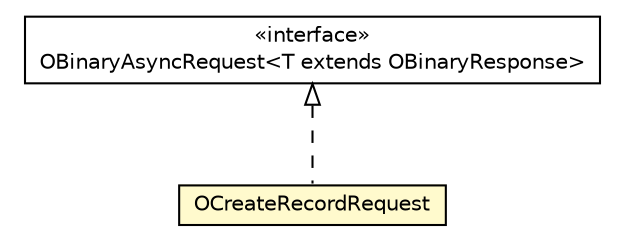 #!/usr/local/bin/dot
#
# Class diagram 
# Generated by UMLGraph version R5_6-24-gf6e263 (http://www.umlgraph.org/)
#

digraph G {
	edge [fontname="Helvetica",fontsize=10,labelfontname="Helvetica",labelfontsize=10];
	node [fontname="Helvetica",fontsize=10,shape=plaintext];
	nodesep=0.25;
	ranksep=0.5;
	// com.orientechnologies.orient.client.remote.OBinaryAsyncRequest<T extends com.orientechnologies.orient.client.remote.OBinaryResponse>
	c2388646 [label=<<table title="com.orientechnologies.orient.client.remote.OBinaryAsyncRequest" border="0" cellborder="1" cellspacing="0" cellpadding="2" port="p" href="../OBinaryAsyncRequest.html">
		<tr><td><table border="0" cellspacing="0" cellpadding="1">
<tr><td align="center" balign="center"> &#171;interface&#187; </td></tr>
<tr><td align="center" balign="center"> OBinaryAsyncRequest&lt;T extends OBinaryResponse&gt; </td></tr>
		</table></td></tr>
		</table>>, URL="../OBinaryAsyncRequest.html", fontname="Helvetica", fontcolor="black", fontsize=10.0];
	// com.orientechnologies.orient.client.remote.message.OCreateRecordRequest
	c2388705 [label=<<table title="com.orientechnologies.orient.client.remote.message.OCreateRecordRequest" border="0" cellborder="1" cellspacing="0" cellpadding="2" port="p" bgcolor="lemonChiffon" href="./OCreateRecordRequest.html">
		<tr><td><table border="0" cellspacing="0" cellpadding="1">
<tr><td align="center" balign="center"> OCreateRecordRequest </td></tr>
		</table></td></tr>
		</table>>, URL="./OCreateRecordRequest.html", fontname="Helvetica", fontcolor="black", fontsize=10.0];
	//com.orientechnologies.orient.client.remote.message.OCreateRecordRequest implements com.orientechnologies.orient.client.remote.OBinaryAsyncRequest<T extends com.orientechnologies.orient.client.remote.OBinaryResponse>
	c2388646:p -> c2388705:p [dir=back,arrowtail=empty,style=dashed];
}

